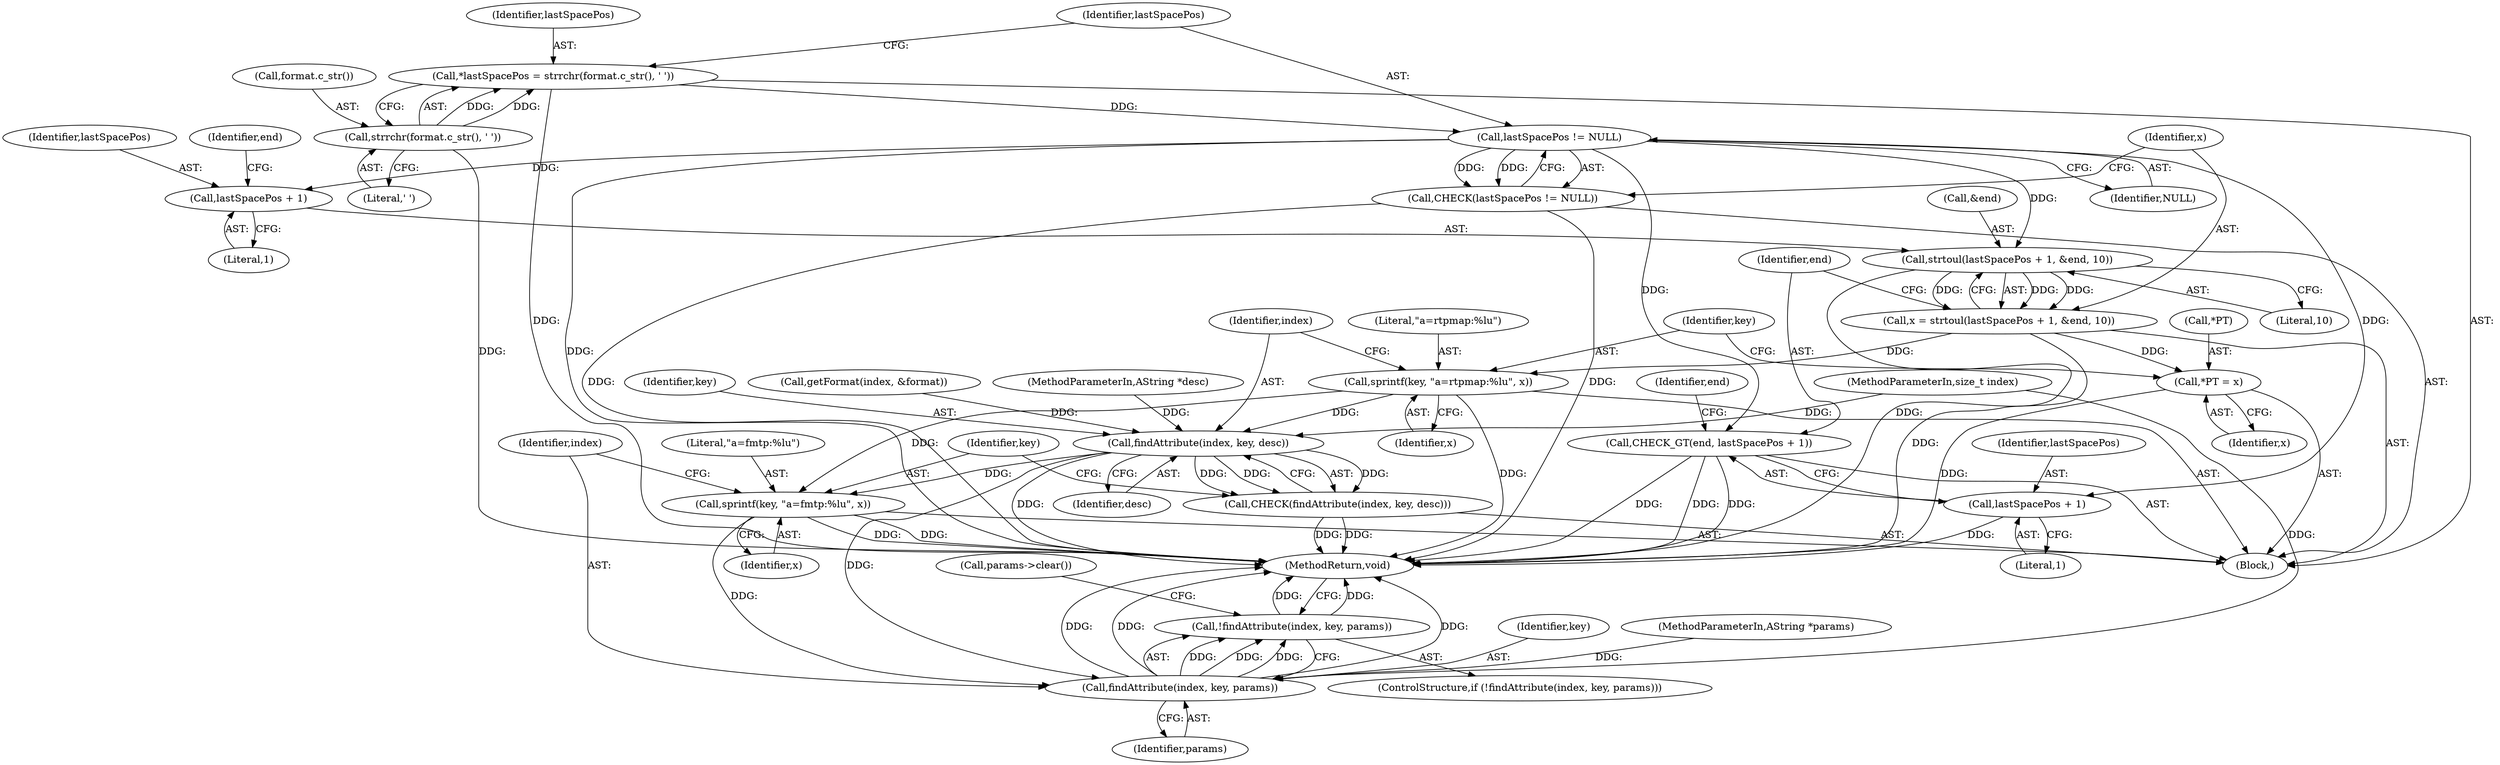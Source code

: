 digraph "1_Android_68f67ef6cf1f41e77337be3bc4bff91f3a3c6324_0@API" {
"1000112" [label="(Call,*lastSpacePos = strrchr(format.c_str(), ' '))"];
"1000114" [label="(Call,strrchr(format.c_str(), ' '))"];
"1000118" [label="(Call,lastSpacePos != NULL)"];
"1000117" [label="(Call,CHECK(lastSpacePos != NULL))"];
"1000125" [label="(Call,strtoul(lastSpacePos + 1, &end, 10))"];
"1000123" [label="(Call,x = strtoul(lastSpacePos + 1, &end, 10))"];
"1000141" [label="(Call,*PT = x)"];
"1000146" [label="(Call,sprintf(key, \"a=rtpmap:%lu\", x))"];
"1000151" [label="(Call,findAttribute(index, key, desc))"];
"1000150" [label="(Call,CHECK(findAttribute(index, key, desc)))"];
"1000155" [label="(Call,sprintf(key, \"a=fmtp:%lu\", x))"];
"1000161" [label="(Call,findAttribute(index, key, params))"];
"1000160" [label="(Call,!findAttribute(index, key, params))"];
"1000126" [label="(Call,lastSpacePos + 1)"];
"1000132" [label="(Call,CHECK_GT(end, lastSpacePos + 1))"];
"1000134" [label="(Call,lastSpacePos + 1)"];
"1000147" [label="(Identifier,key)"];
"1000136" [label="(Literal,1)"];
"1000155" [label="(Call,sprintf(key, \"a=fmtp:%lu\", x))"];
"1000120" [label="(Identifier,NULL)"];
"1000142" [label="(Call,*PT)"];
"1000103" [label="(MethodParameterIn,AString *desc)"];
"1000167" [label="(MethodReturn,void)"];
"1000127" [label="(Identifier,lastSpacePos)"];
"1000123" [label="(Call,x = strtoul(lastSpacePos + 1, &end, 10))"];
"1000105" [label="(Block,)"];
"1000134" [label="(Call,lastSpacePos + 1)"];
"1000130" [label="(Identifier,end)"];
"1000157" [label="(Literal,\"a=fmtp:%lu\")"];
"1000158" [label="(Identifier,x)"];
"1000161" [label="(Call,findAttribute(index, key, params))"];
"1000149" [label="(Identifier,x)"];
"1000151" [label="(Call,findAttribute(index, key, desc))"];
"1000126" [label="(Call,lastSpacePos + 1)"];
"1000133" [label="(Identifier,end)"];
"1000164" [label="(Identifier,params)"];
"1000148" [label="(Literal,\"a=rtpmap:%lu\")"];
"1000159" [label="(ControlStructure,if (!findAttribute(index, key, params)))"];
"1000162" [label="(Identifier,index)"];
"1000116" [label="(Literal,' ')"];
"1000101" [label="(MethodParameterIn,size_t index)"];
"1000131" [label="(Literal,10)"];
"1000125" [label="(Call,strtoul(lastSpacePos + 1, &end, 10))"];
"1000132" [label="(Call,CHECK_GT(end, lastSpacePos + 1))"];
"1000153" [label="(Identifier,key)"];
"1000129" [label="(Call,&end)"];
"1000160" [label="(Call,!findAttribute(index, key, params))"];
"1000166" [label="(Call,params->clear())"];
"1000144" [label="(Identifier,x)"];
"1000150" [label="(Call,CHECK(findAttribute(index, key, desc)))"];
"1000135" [label="(Identifier,lastSpacePos)"];
"1000139" [label="(Identifier,end)"];
"1000146" [label="(Call,sprintf(key, \"a=rtpmap:%lu\", x))"];
"1000163" [label="(Identifier,key)"];
"1000112" [label="(Call,*lastSpacePos = strrchr(format.c_str(), ' '))"];
"1000119" [label="(Identifier,lastSpacePos)"];
"1000124" [label="(Identifier,x)"];
"1000107" [label="(Call,getFormat(index, &format))"];
"1000128" [label="(Literal,1)"];
"1000113" [label="(Identifier,lastSpacePos)"];
"1000115" [label="(Call,format.c_str())"];
"1000117" [label="(Call,CHECK(lastSpacePos != NULL))"];
"1000104" [label="(MethodParameterIn,AString *params)"];
"1000156" [label="(Identifier,key)"];
"1000154" [label="(Identifier,desc)"];
"1000141" [label="(Call,*PT = x)"];
"1000152" [label="(Identifier,index)"];
"1000114" [label="(Call,strrchr(format.c_str(), ' '))"];
"1000118" [label="(Call,lastSpacePos != NULL)"];
"1000112" -> "1000105"  [label="AST: "];
"1000112" -> "1000114"  [label="CFG: "];
"1000113" -> "1000112"  [label="AST: "];
"1000114" -> "1000112"  [label="AST: "];
"1000119" -> "1000112"  [label="CFG: "];
"1000112" -> "1000167"  [label="DDG: "];
"1000114" -> "1000112"  [label="DDG: "];
"1000114" -> "1000112"  [label="DDG: "];
"1000112" -> "1000118"  [label="DDG: "];
"1000114" -> "1000116"  [label="CFG: "];
"1000115" -> "1000114"  [label="AST: "];
"1000116" -> "1000114"  [label="AST: "];
"1000114" -> "1000167"  [label="DDG: "];
"1000118" -> "1000117"  [label="AST: "];
"1000118" -> "1000120"  [label="CFG: "];
"1000119" -> "1000118"  [label="AST: "];
"1000120" -> "1000118"  [label="AST: "];
"1000117" -> "1000118"  [label="CFG: "];
"1000118" -> "1000167"  [label="DDG: "];
"1000118" -> "1000117"  [label="DDG: "];
"1000118" -> "1000117"  [label="DDG: "];
"1000118" -> "1000125"  [label="DDG: "];
"1000118" -> "1000126"  [label="DDG: "];
"1000118" -> "1000132"  [label="DDG: "];
"1000118" -> "1000134"  [label="DDG: "];
"1000117" -> "1000105"  [label="AST: "];
"1000124" -> "1000117"  [label="CFG: "];
"1000117" -> "1000167"  [label="DDG: "];
"1000117" -> "1000167"  [label="DDG: "];
"1000125" -> "1000123"  [label="AST: "];
"1000125" -> "1000131"  [label="CFG: "];
"1000126" -> "1000125"  [label="AST: "];
"1000129" -> "1000125"  [label="AST: "];
"1000131" -> "1000125"  [label="AST: "];
"1000123" -> "1000125"  [label="CFG: "];
"1000125" -> "1000167"  [label="DDG: "];
"1000125" -> "1000123"  [label="DDG: "];
"1000125" -> "1000123"  [label="DDG: "];
"1000125" -> "1000123"  [label="DDG: "];
"1000123" -> "1000105"  [label="AST: "];
"1000124" -> "1000123"  [label="AST: "];
"1000133" -> "1000123"  [label="CFG: "];
"1000123" -> "1000167"  [label="DDG: "];
"1000123" -> "1000141"  [label="DDG: "];
"1000123" -> "1000146"  [label="DDG: "];
"1000141" -> "1000105"  [label="AST: "];
"1000141" -> "1000144"  [label="CFG: "];
"1000142" -> "1000141"  [label="AST: "];
"1000144" -> "1000141"  [label="AST: "];
"1000147" -> "1000141"  [label="CFG: "];
"1000141" -> "1000167"  [label="DDG: "];
"1000146" -> "1000105"  [label="AST: "];
"1000146" -> "1000149"  [label="CFG: "];
"1000147" -> "1000146"  [label="AST: "];
"1000148" -> "1000146"  [label="AST: "];
"1000149" -> "1000146"  [label="AST: "];
"1000152" -> "1000146"  [label="CFG: "];
"1000146" -> "1000167"  [label="DDG: "];
"1000146" -> "1000151"  [label="DDG: "];
"1000146" -> "1000155"  [label="DDG: "];
"1000151" -> "1000150"  [label="AST: "];
"1000151" -> "1000154"  [label="CFG: "];
"1000152" -> "1000151"  [label="AST: "];
"1000153" -> "1000151"  [label="AST: "];
"1000154" -> "1000151"  [label="AST: "];
"1000150" -> "1000151"  [label="CFG: "];
"1000151" -> "1000167"  [label="DDG: "];
"1000151" -> "1000150"  [label="DDG: "];
"1000151" -> "1000150"  [label="DDG: "];
"1000151" -> "1000150"  [label="DDG: "];
"1000107" -> "1000151"  [label="DDG: "];
"1000101" -> "1000151"  [label="DDG: "];
"1000103" -> "1000151"  [label="DDG: "];
"1000151" -> "1000155"  [label="DDG: "];
"1000151" -> "1000161"  [label="DDG: "];
"1000150" -> "1000105"  [label="AST: "];
"1000156" -> "1000150"  [label="CFG: "];
"1000150" -> "1000167"  [label="DDG: "];
"1000150" -> "1000167"  [label="DDG: "];
"1000155" -> "1000105"  [label="AST: "];
"1000155" -> "1000158"  [label="CFG: "];
"1000156" -> "1000155"  [label="AST: "];
"1000157" -> "1000155"  [label="AST: "];
"1000158" -> "1000155"  [label="AST: "];
"1000162" -> "1000155"  [label="CFG: "];
"1000155" -> "1000167"  [label="DDG: "];
"1000155" -> "1000167"  [label="DDG: "];
"1000155" -> "1000161"  [label="DDG: "];
"1000161" -> "1000160"  [label="AST: "];
"1000161" -> "1000164"  [label="CFG: "];
"1000162" -> "1000161"  [label="AST: "];
"1000163" -> "1000161"  [label="AST: "];
"1000164" -> "1000161"  [label="AST: "];
"1000160" -> "1000161"  [label="CFG: "];
"1000161" -> "1000167"  [label="DDG: "];
"1000161" -> "1000167"  [label="DDG: "];
"1000161" -> "1000167"  [label="DDG: "];
"1000161" -> "1000160"  [label="DDG: "];
"1000161" -> "1000160"  [label="DDG: "];
"1000161" -> "1000160"  [label="DDG: "];
"1000101" -> "1000161"  [label="DDG: "];
"1000104" -> "1000161"  [label="DDG: "];
"1000160" -> "1000159"  [label="AST: "];
"1000166" -> "1000160"  [label="CFG: "];
"1000167" -> "1000160"  [label="CFG: "];
"1000160" -> "1000167"  [label="DDG: "];
"1000160" -> "1000167"  [label="DDG: "];
"1000126" -> "1000128"  [label="CFG: "];
"1000127" -> "1000126"  [label="AST: "];
"1000128" -> "1000126"  [label="AST: "];
"1000130" -> "1000126"  [label="CFG: "];
"1000132" -> "1000105"  [label="AST: "];
"1000132" -> "1000134"  [label="CFG: "];
"1000133" -> "1000132"  [label="AST: "];
"1000134" -> "1000132"  [label="AST: "];
"1000139" -> "1000132"  [label="CFG: "];
"1000132" -> "1000167"  [label="DDG: "];
"1000132" -> "1000167"  [label="DDG: "];
"1000132" -> "1000167"  [label="DDG: "];
"1000134" -> "1000136"  [label="CFG: "];
"1000135" -> "1000134"  [label="AST: "];
"1000136" -> "1000134"  [label="AST: "];
"1000134" -> "1000167"  [label="DDG: "];
}

